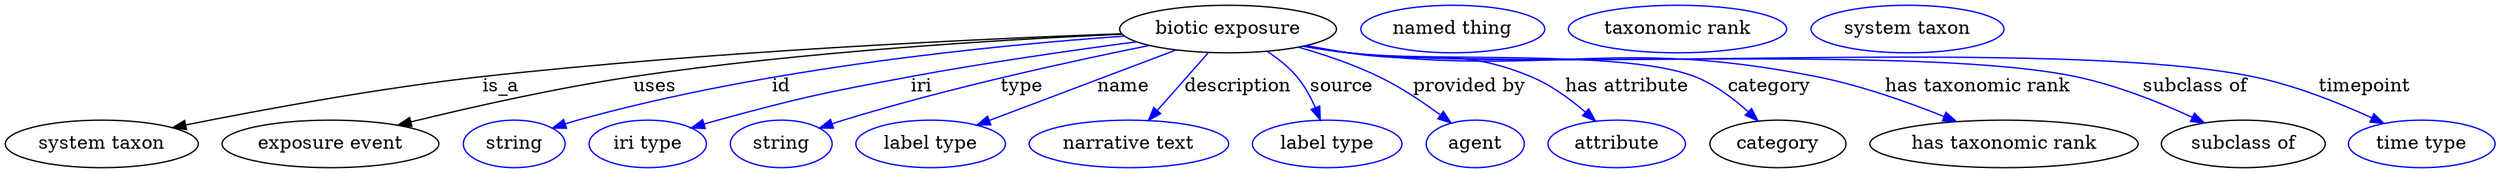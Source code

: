 digraph {
	graph [bb="0,0,1881,123"];
	node [label="\N"];
	"biotic exposure"	[height=0.5,
		label="biotic exposure",
		pos="923.79,105",
		width=2.2748];
	"system taxon"	[height=0.5,
		pos="72.794,18",
		width=2.022];
	"biotic exposure" -> "system taxon"	[label=is_a,
		lp="373.79,61.5",
		pos="e,126.2,30.339 843.26,101.48 733.63,97.475 531.4,88.091 359.79,69 282.38,60.388 194.24,44.043 136.3,32.385"];
	"exposure event"	[height=0.5,
		pos="245.79,18",
		width=2.2748];
	"biotic exposure" -> "exposure event"	[label=uses,
		lp="490.29,61.5",
		pos="e,296.58,32.254 843.76,101.12 753.48,97.091 602.47,88.021 473.79,69 416.46,60.526 352.04,45.917 306.33,34.671"];
	id	[color=blue,
		height=0.5,
		label=string,
		pos="383.79,18",
		width=1.0652];
	"biotic exposure" -> id	[color=blue,
		label=id,
		lp="585.79,61.5",
		pos="e,412.78,29.996 845.37,99.619 747.17,92.67 574.5,75.598 431.79,36 428.68,35.137 425.49,34.175 422.29,33.159",
		style=solid];
	iri	[color=blue,
		height=0.5,
		label="iri type",
		pos="484.79,18",
		width=1.2277];
	"biotic exposure" -> iri	[color=blue,
		label=iri,
		lp="691.79,61.5",
		pos="e,518.08,29.946 854.5,95.368 806.43,89.021 741.02,79.668 683.79,69 618.82,56.888 602.59,53.271 538.79,36 535.22,35.031 531.52,33.979 \
527.82,32.889",
		style=solid];
	type	[color=blue,
		height=0.5,
		label=string,
		pos="585.79,18",
		width=1.0652];
	"biotic exposure" -> type	[color=blue,
		label=type,
		lp="767.79,61.5",
		pos="e,614.73,29.97 864.36,92.593 805.1,80.64 711.78,60.245 632.79,36 630.03,35.153 627.2,34.238 624.35,33.289",
		style=solid];
	name	[color=blue,
		height=0.5,
		label="label type",
		pos="698.79,18",
		width=1.5707];
	"biotic exposure" -> name	[color=blue,
		label=name,
		lp="844.79,61.5",
		pos="e,733.84,32.24 884.6,89.194 845.2,74.311 784.56,51.401 743.36,35.835",
		style=solid];
	description	[color=blue,
		height=0.5,
		label="narrative text",
		pos="848.79,18",
		width=2.0943];
	"biotic exposure" -> description	[color=blue,
		label=description,
		lp="931.29,61.5",
		pos="e,863.58,35.758 908.98,87.207 897.98,74.75 882.83,57.573 870.48,43.574",
		style=solid];
	source	[color=blue,
		height=0.5,
		label="label type",
		pos="998.79,18",
		width=1.5707];
	"biotic exposure" -> source	[color=blue,
		label=source,
		lp="1009.8,61.5",
		pos="e,993.58,36.066 953.3,88.169 961.32,82.856 969.52,76.378 975.79,69 981.6,62.169 986.24,53.628 989.79,45.547",
		style=solid];
	"provided by"	[color=blue,
		height=0.5,
		label=agent,
		pos="1110.8,18",
		width=1.0291];
	"biotic exposure" -> "provided by"	[color=blue,
		label="provided by",
		lp="1106.3,61.5",
		pos="e,1092.5,33.821 976.98,91.279 996.59,85.662 1018.7,78.215 1037.8,69 1054.1,61.12 1070.9,49.867 1084.3,40.03",
		style=solid];
	"has attribute"	[color=blue,
		height=0.5,
		label=attribute,
		pos="1217.8,18",
		width=1.4443];
	"biotic exposure" -> "has attribute"	[color=blue,
		label="has attribute",
		lp="1225.8,61.5",
		pos="e,1201.7,35.317 982.77,92.354 993.09,90.46 1003.7,88.599 1013.8,87 1075.3,77.215 1095.2,92.812 1152.8,69 1168,62.721 1182.7,51.946 \
1194.2,42.003",
		style=solid];
	category	[height=0.5,
		pos="1338.8,18",
		width=1.4263];
	"biotic exposure" -> category	[color=blue,
		label=category,
		lp="1333.3,61.5",
		pos="e,1323.7,35.653 981.25,92.099 992.03,90.165 1003.2,88.355 1013.8,87 1071.9,79.55 1222.3,90.375 1276.8,69 1291.5,63.235 1305.4,52.655 \
1316.4,42.707",
		style=solid];
	"has taxonomic rank"	[height=0.5,
		pos="1509.8,18",
		width=2.8164];
	"biotic exposure" -> "has taxonomic rank"	[color=blue,
		label="has taxonomic rank",
		lp="1490.8,61.5",
		pos="e,1474.1,34.918 980.75,92.032 991.67,90.08 1003.1,88.28 1013.8,87 1170.7,68.296 1213.8,99.723 1368.8,69 1401.8,62.449 1437.6,49.7 \
1464.8,38.717",
		style=solid];
	"subclass of"	[height=0.5,
		pos="1690.8,18",
		width=1.7151];
	"biotic exposure" -> "subclass of"	[color=blue,
		label="subclass of",
		lp="1654.3,61.5",
		pos="e,1661.7,33.918 980.73,91.876 991.66,89.938 1003,88.184 1013.8,87 1135.6,73.591 1444.9,93.964 1564.8,69 1595.3,62.649 1628,49.49 \
1652.4,38.266",
		style=solid];
	timepoint	[color=blue,
		height=0.5,
		label="time type",
		pos="1825.8,18",
		width=1.5346];
	"biotic exposure" -> timepoint	[color=blue,
		label=timepoint,
		lp="1782.8,61.5",
		pos="e,1797.2,33.495 980.24,91.906 991.32,89.939 1002.9,88.166 1013.8,87 1165,70.837 1548.8,99.112 1697.8,69 1729.3,62.632 1763.1,49.11 \
1788.1,37.732",
		style=solid];
	"named thing_category"	[color=blue,
		height=0.5,
		label="named thing",
		pos="1092.8,105",
		width=1.9318];
	"system taxon_has taxonomic rank"	[color=blue,
		height=0.5,
		label="taxonomic rank",
		pos="1262.8,105",
		width=2.2929];
	"system taxon_subclass of"	[color=blue,
		height=0.5,
		label="system taxon",
		pos="1435.8,105",
		width=2.022];
}
